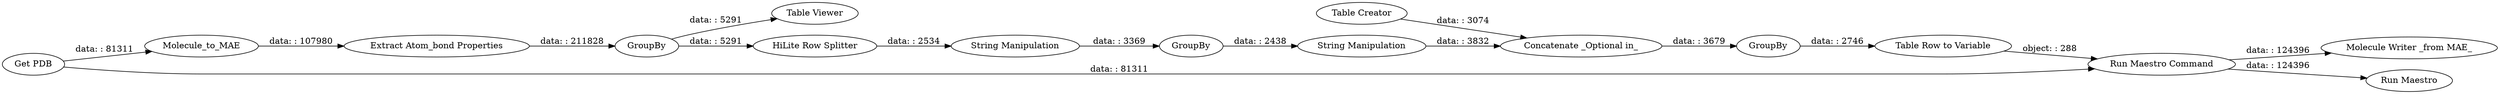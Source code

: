 digraph {
	"5334385481671824302_15205" [label="Concatenate _Optional in_"]
	"5334385481671824302_15210" [label="Molecule Writer _from MAE_"]
	"5334385481671824302_15203" [label="String Manipulation"]
	"5334385481671824302_15202" [label="HiLite Row Splitter"]
	"5334385481671824302_15212" [label=Molecule_to_MAE]
	"5334385481671824302_15204" [label="Table Creator"]
	"5334385481671824302_15211" [label="Extract Atom_bond Properties"]
	"5334385481671824302_15208" [label="Run Maestro"]
	"5334385481671824302_15214" [label="Table Viewer"]
	"5334385481671824302_15200" [label=GroupBy]
	"5334385481671824302_15207" [label="Table Row to Variable"]
	"5334385481671824302_15206" [label=GroupBy]
	"5334385481671824302_15201" [label="String Manipulation"]
	"5334385481671824302_15197" [label="Get PDB"]
	"5334385481671824302_15213" [label=GroupBy]
	"5334385481671824302_15198" [label="Run Maestro Command"]
	"5334385481671824302_15200" -> "5334385481671824302_15203" [label="data: : 2438"]
	"5334385481671824302_15213" -> "5334385481671824302_15202" [label="data: : 5291"]
	"5334385481671824302_15202" -> "5334385481671824302_15201" [label="data: : 2534"]
	"5334385481671824302_15213" -> "5334385481671824302_15214" [label="data: : 5291"]
	"5334385481671824302_15203" -> "5334385481671824302_15205" [label="data: : 3832"]
	"5334385481671824302_15211" -> "5334385481671824302_15213" [label="data: : 211828"]
	"5334385481671824302_15198" -> "5334385481671824302_15208" [label="data: : 124396"]
	"5334385481671824302_15197" -> "5334385481671824302_15198" [label="data: : 81311"]
	"5334385481671824302_15205" -> "5334385481671824302_15206" [label="data: : 3679"]
	"5334385481671824302_15207" -> "5334385481671824302_15198" [label="object: : 288"]
	"5334385481671824302_15198" -> "5334385481671824302_15210" [label="data: : 124396"]
	"5334385481671824302_15201" -> "5334385481671824302_15200" [label="data: : 3369"]
	"5334385481671824302_15206" -> "5334385481671824302_15207" [label="data: : 2746"]
	"5334385481671824302_15212" -> "5334385481671824302_15211" [label="data: : 107980"]
	"5334385481671824302_15204" -> "5334385481671824302_15205" [label="data: : 3074"]
	"5334385481671824302_15197" -> "5334385481671824302_15212" [label="data: : 81311"]
	rankdir=LR
}
